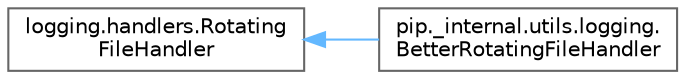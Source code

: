 digraph "Graphical Class Hierarchy"
{
 // LATEX_PDF_SIZE
  bgcolor="transparent";
  edge [fontname=Helvetica,fontsize=10,labelfontname=Helvetica,labelfontsize=10];
  node [fontname=Helvetica,fontsize=10,shape=box,height=0.2,width=0.4];
  rankdir="LR";
  Node0 [id="Node000000",label="logging.handlers.Rotating\lFileHandler",height=0.2,width=0.4,color="grey40", fillcolor="white", style="filled",URL="$d7/d35/classlogging_1_1handlers_1_1RotatingFileHandler.html",tooltip=" "];
  Node0 -> Node1 [id="edge3549_Node000000_Node000001",dir="back",color="steelblue1",style="solid",tooltip=" "];
  Node1 [id="Node000001",label="pip._internal.utils.logging.\lBetterRotatingFileHandler",height=0.2,width=0.4,color="grey40", fillcolor="white", style="filled",URL="$de/da2/classpip_1_1__internal_1_1utils_1_1logging_1_1BetterRotatingFileHandler.html",tooltip=" "];
}

